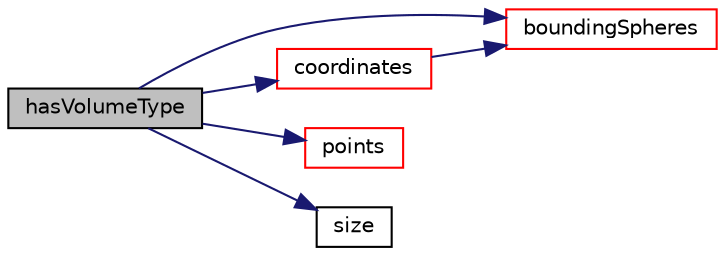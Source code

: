 digraph "hasVolumeType"
{
  bgcolor="transparent";
  edge [fontname="Helvetica",fontsize="10",labelfontname="Helvetica",labelfontsize="10"];
  node [fontname="Helvetica",fontsize="10",shape=record];
  rankdir="LR";
  Node341 [label="hasVolumeType",height=0.2,width=0.4,color="black", fillcolor="grey75", style="filled", fontcolor="black"];
  Node341 -> Node342 [color="midnightblue",fontsize="10",style="solid",fontname="Helvetica"];
  Node342 [label="boundingSpheres",height=0.2,width=0.4,color="red",URL="$a26377.html#a4f9baf018af105a4cd6d9c008d4d04ec",tooltip="Get bounding spheres (centre and radius squared), one per element. "];
  Node341 -> Node347 [color="midnightblue",fontsize="10",style="solid",fontname="Helvetica"];
  Node347 [label="coordinates",height=0.2,width=0.4,color="red",URL="$a26377.html#ad938704f9b1700904bb272de893ceacb",tooltip="Get representative set of element coordinates. "];
  Node347 -> Node342 [color="midnightblue",fontsize="10",style="solid",fontname="Helvetica"];
  Node341 -> Node350 [color="midnightblue",fontsize="10",style="solid",fontname="Helvetica"];
  Node350 [label="points",height=0.2,width=0.4,color="red",URL="$a26377.html#affb7cf1209e1e3af9a19a21860268ee5",tooltip="Get the points that define the surface. "];
  Node341 -> Node351 [color="midnightblue",fontsize="10",style="solid",fontname="Helvetica"];
  Node351 [label="size",height=0.2,width=0.4,color="black",URL="$a26377.html#a47b3bf30da1eb3ab8076b5fbe00e0494",tooltip="Range of local indices that can be returned. "];
}
